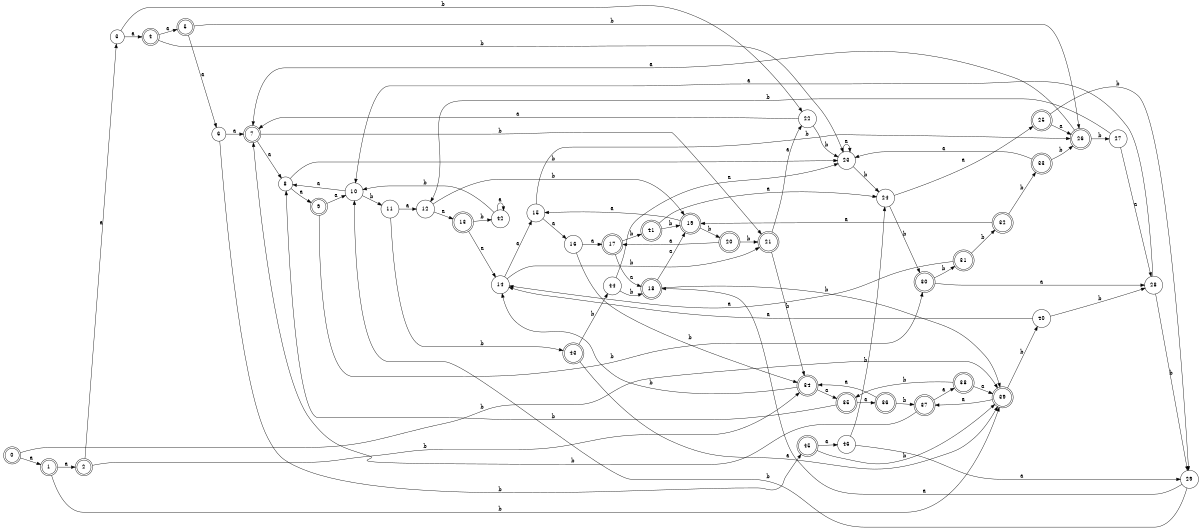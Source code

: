 digraph n38_1 {
__start0 [label="" shape="none"];

rankdir=LR;
size="8,5";

s0 [style="rounded,filled", color="black", fillcolor="white" shape="doublecircle", label="0"];
s1 [style="rounded,filled", color="black", fillcolor="white" shape="doublecircle", label="1"];
s2 [style="rounded,filled", color="black", fillcolor="white" shape="doublecircle", label="2"];
s3 [style="filled", color="black", fillcolor="white" shape="circle", label="3"];
s4 [style="rounded,filled", color="black", fillcolor="white" shape="doublecircle", label="4"];
s5 [style="rounded,filled", color="black", fillcolor="white" shape="doublecircle", label="5"];
s6 [style="filled", color="black", fillcolor="white" shape="circle", label="6"];
s7 [style="rounded,filled", color="black", fillcolor="white" shape="doublecircle", label="7"];
s8 [style="filled", color="black", fillcolor="white" shape="circle", label="8"];
s9 [style="rounded,filled", color="black", fillcolor="white" shape="doublecircle", label="9"];
s10 [style="filled", color="black", fillcolor="white" shape="circle", label="10"];
s11 [style="filled", color="black", fillcolor="white" shape="circle", label="11"];
s12 [style="filled", color="black", fillcolor="white" shape="circle", label="12"];
s13 [style="rounded,filled", color="black", fillcolor="white" shape="doublecircle", label="13"];
s14 [style="filled", color="black", fillcolor="white" shape="circle", label="14"];
s15 [style="filled", color="black", fillcolor="white" shape="circle", label="15"];
s16 [style="filled", color="black", fillcolor="white" shape="circle", label="16"];
s17 [style="rounded,filled", color="black", fillcolor="white" shape="doublecircle", label="17"];
s18 [style="rounded,filled", color="black", fillcolor="white" shape="doublecircle", label="18"];
s19 [style="rounded,filled", color="black", fillcolor="white" shape="doublecircle", label="19"];
s20 [style="rounded,filled", color="black", fillcolor="white" shape="doublecircle", label="20"];
s21 [style="rounded,filled", color="black", fillcolor="white" shape="doublecircle", label="21"];
s22 [style="filled", color="black", fillcolor="white" shape="circle", label="22"];
s23 [style="filled", color="black", fillcolor="white" shape="circle", label="23"];
s24 [style="filled", color="black", fillcolor="white" shape="circle", label="24"];
s25 [style="rounded,filled", color="black", fillcolor="white" shape="doublecircle", label="25"];
s26 [style="rounded,filled", color="black", fillcolor="white" shape="doublecircle", label="26"];
s27 [style="filled", color="black", fillcolor="white" shape="circle", label="27"];
s28 [style="filled", color="black", fillcolor="white" shape="circle", label="28"];
s29 [style="filled", color="black", fillcolor="white" shape="circle", label="29"];
s30 [style="rounded,filled", color="black", fillcolor="white" shape="doublecircle", label="30"];
s31 [style="rounded,filled", color="black", fillcolor="white" shape="doublecircle", label="31"];
s32 [style="rounded,filled", color="black", fillcolor="white" shape="doublecircle", label="32"];
s33 [style="rounded,filled", color="black", fillcolor="white" shape="doublecircle", label="33"];
s34 [style="rounded,filled", color="black", fillcolor="white" shape="doublecircle", label="34"];
s35 [style="rounded,filled", color="black", fillcolor="white" shape="doublecircle", label="35"];
s36 [style="rounded,filled", color="black", fillcolor="white" shape="doublecircle", label="36"];
s37 [style="rounded,filled", color="black", fillcolor="white" shape="doublecircle", label="37"];
s38 [style="rounded,filled", color="black", fillcolor="white" shape="doublecircle", label="38"];
s39 [style="rounded,filled", color="black", fillcolor="white" shape="doublecircle", label="39"];
s40 [style="filled", color="black", fillcolor="white" shape="circle", label="40"];
s41 [style="rounded,filled", color="black", fillcolor="white" shape="doublecircle", label="41"];
s42 [style="filled", color="black", fillcolor="white" shape="circle", label="42"];
s43 [style="rounded,filled", color="black", fillcolor="white" shape="doublecircle", label="43"];
s44 [style="filled", color="black", fillcolor="white" shape="circle", label="44"];
s45 [style="rounded,filled", color="black", fillcolor="white" shape="doublecircle", label="45"];
s46 [style="filled", color="black", fillcolor="white" shape="circle", label="46"];
s0 -> s1 [label="a"];
s0 -> s39 [label="b"];
s1 -> s2 [label="a"];
s1 -> s39 [label="b"];
s2 -> s3 [label="a"];
s2 -> s34 [label="b"];
s3 -> s4 [label="a"];
s3 -> s22 [label="b"];
s4 -> s5 [label="a"];
s4 -> s23 [label="b"];
s5 -> s6 [label="a"];
s5 -> s26 [label="b"];
s6 -> s7 [label="a"];
s6 -> s45 [label="b"];
s7 -> s8 [label="a"];
s7 -> s21 [label="b"];
s8 -> s9 [label="a"];
s8 -> s23 [label="b"];
s9 -> s10 [label="a"];
s9 -> s30 [label="b"];
s10 -> s8 [label="a"];
s10 -> s11 [label="b"];
s11 -> s12 [label="a"];
s11 -> s43 [label="b"];
s12 -> s13 [label="a"];
s12 -> s19 [label="b"];
s13 -> s14 [label="a"];
s13 -> s42 [label="b"];
s14 -> s15 [label="a"];
s14 -> s21 [label="b"];
s15 -> s16 [label="a"];
s15 -> s26 [label="b"];
s16 -> s17 [label="a"];
s16 -> s34 [label="b"];
s17 -> s18 [label="a"];
s17 -> s41 [label="b"];
s18 -> s19 [label="a"];
s18 -> s39 [label="b"];
s19 -> s15 [label="a"];
s19 -> s20 [label="b"];
s20 -> s17 [label="a"];
s20 -> s21 [label="b"];
s21 -> s22 [label="a"];
s21 -> s34 [label="b"];
s22 -> s7 [label="a"];
s22 -> s23 [label="b"];
s23 -> s23 [label="a"];
s23 -> s24 [label="b"];
s24 -> s25 [label="a"];
s24 -> s30 [label="b"];
s25 -> s26 [label="a"];
s25 -> s29 [label="b"];
s26 -> s7 [label="a"];
s26 -> s27 [label="b"];
s27 -> s28 [label="a"];
s27 -> s12 [label="b"];
s28 -> s10 [label="a"];
s28 -> s29 [label="b"];
s29 -> s18 [label="a"];
s29 -> s10 [label="b"];
s30 -> s28 [label="a"];
s30 -> s31 [label="b"];
s31 -> s14 [label="a"];
s31 -> s32 [label="b"];
s32 -> s19 [label="a"];
s32 -> s33 [label="b"];
s33 -> s23 [label="a"];
s33 -> s26 [label="b"];
s34 -> s35 [label="a"];
s34 -> s14 [label="b"];
s35 -> s36 [label="a"];
s35 -> s8 [label="b"];
s36 -> s34 [label="a"];
s36 -> s37 [label="b"];
s37 -> s38 [label="a"];
s37 -> s7 [label="b"];
s38 -> s39 [label="a"];
s38 -> s35 [label="b"];
s39 -> s37 [label="a"];
s39 -> s40 [label="b"];
s40 -> s14 [label="a"];
s40 -> s28 [label="b"];
s41 -> s24 [label="a"];
s41 -> s19 [label="b"];
s42 -> s42 [label="a"];
s42 -> s10 [label="b"];
s43 -> s39 [label="a"];
s43 -> s44 [label="b"];
s44 -> s23 [label="a"];
s44 -> s18 [label="b"];
s45 -> s46 [label="a"];
s45 -> s39 [label="b"];
s46 -> s29 [label="a"];
s46 -> s24 [label="b"];

}
